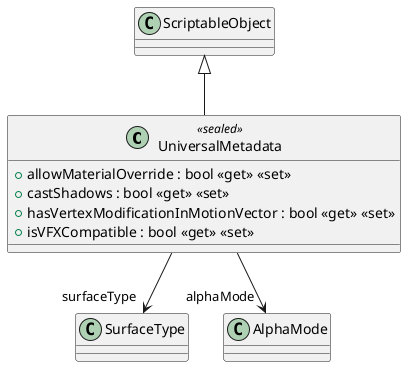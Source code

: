@startuml
class UniversalMetadata <<sealed>> {
    + allowMaterialOverride : bool <<get>> <<set>>
    + castShadows : bool <<get>> <<set>>
    + hasVertexModificationInMotionVector : bool <<get>> <<set>>
    + isVFXCompatible : bool <<get>> <<set>>
}
ScriptableObject <|-- UniversalMetadata
UniversalMetadata --> "surfaceType" SurfaceType
UniversalMetadata --> "alphaMode" AlphaMode
@enduml
